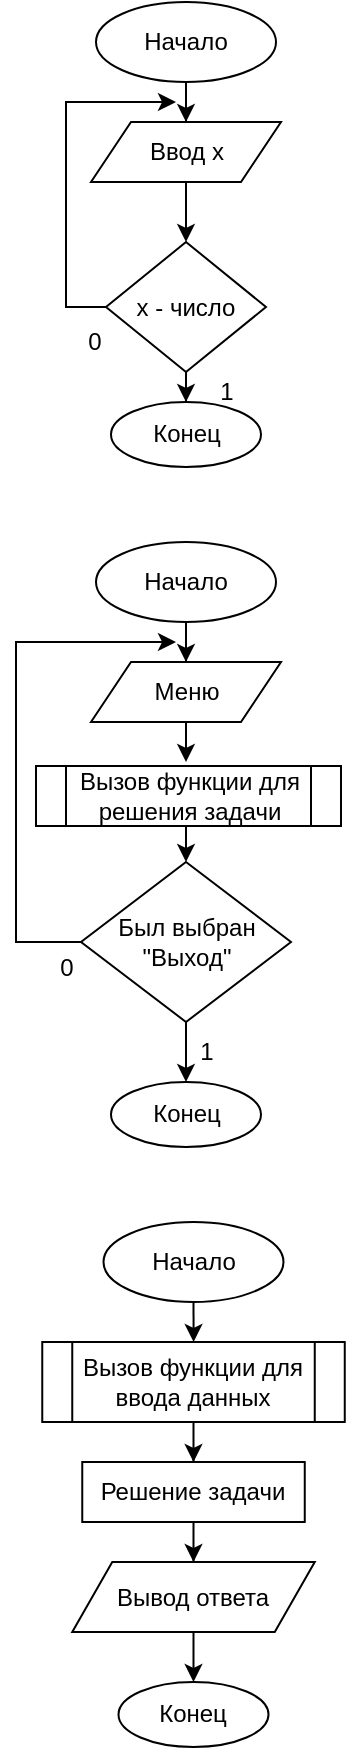 <mxfile version="20.3.0" type="device"><diagram id="C5RBs43oDa-KdzZeNtuy" name="Page-1"><mxGraphModel dx="509" dy="641" grid="1" gridSize="10" guides="1" tooltips="1" connect="1" arrows="1" fold="1" page="1" pageScale="1" pageWidth="827" pageHeight="1169" math="0" shadow="0"><root><mxCell id="WIyWlLk6GJQsqaUBKTNV-0"/><mxCell id="WIyWlLk6GJQsqaUBKTNV-1" parent="WIyWlLk6GJQsqaUBKTNV-0"/><mxCell id="YpSjy9lOkA8tev9Vqocz-2" value="" style="edgeStyle=orthogonalEdgeStyle;rounded=0;orthogonalLoop=1;jettySize=auto;html=1;" edge="1" parent="WIyWlLk6GJQsqaUBKTNV-1" source="YpSjy9lOkA8tev9Vqocz-0" target="YpSjy9lOkA8tev9Vqocz-1"><mxGeometry relative="1" as="geometry"/></mxCell><mxCell id="YpSjy9lOkA8tev9Vqocz-0" value="Начало" style="ellipse;whiteSpace=wrap;html=1;" vertex="1" parent="WIyWlLk6GJQsqaUBKTNV-1"><mxGeometry x="400" y="30" width="90" height="40" as="geometry"/></mxCell><mxCell id="YpSjy9lOkA8tev9Vqocz-4" value="" style="edgeStyle=orthogonalEdgeStyle;rounded=0;orthogonalLoop=1;jettySize=auto;html=1;" edge="1" parent="WIyWlLk6GJQsqaUBKTNV-1" source="YpSjy9lOkA8tev9Vqocz-1" target="YpSjy9lOkA8tev9Vqocz-3"><mxGeometry relative="1" as="geometry"/></mxCell><mxCell id="YpSjy9lOkA8tev9Vqocz-1" value="Ввод x" style="shape=parallelogram;perimeter=parallelogramPerimeter;whiteSpace=wrap;html=1;fixedSize=1;" vertex="1" parent="WIyWlLk6GJQsqaUBKTNV-1"><mxGeometry x="397.5" y="90" width="95" height="30" as="geometry"/></mxCell><mxCell id="YpSjy9lOkA8tev9Vqocz-5" style="edgeStyle=orthogonalEdgeStyle;rounded=0;orthogonalLoop=1;jettySize=auto;html=1;exitX=0;exitY=0.5;exitDx=0;exitDy=0;" edge="1" parent="WIyWlLk6GJQsqaUBKTNV-1" source="YpSjy9lOkA8tev9Vqocz-3"><mxGeometry relative="1" as="geometry"><mxPoint x="440" y="80" as="targetPoint"/><Array as="points"><mxPoint x="385" y="183"/><mxPoint x="385" y="80"/></Array></mxGeometry></mxCell><mxCell id="YpSjy9lOkA8tev9Vqocz-7" value="" style="edgeStyle=orthogonalEdgeStyle;rounded=0;orthogonalLoop=1;jettySize=auto;html=1;" edge="1" parent="WIyWlLk6GJQsqaUBKTNV-1" source="YpSjy9lOkA8tev9Vqocz-3" target="YpSjy9lOkA8tev9Vqocz-6"><mxGeometry relative="1" as="geometry"/></mxCell><mxCell id="YpSjy9lOkA8tev9Vqocz-3" value="x - число" style="rhombus;whiteSpace=wrap;html=1;" vertex="1" parent="WIyWlLk6GJQsqaUBKTNV-1"><mxGeometry x="405" y="150" width="80" height="65" as="geometry"/></mxCell><mxCell id="YpSjy9lOkA8tev9Vqocz-6" value="Конец" style="ellipse;whiteSpace=wrap;html=1;" vertex="1" parent="WIyWlLk6GJQsqaUBKTNV-1"><mxGeometry x="407.5" y="230" width="75" height="32.5" as="geometry"/></mxCell><mxCell id="YpSjy9lOkA8tev9Vqocz-8" value="1" style="text;html=1;resizable=0;autosize=1;align=center;verticalAlign=middle;points=[];fillColor=none;strokeColor=none;rounded=0;" vertex="1" parent="WIyWlLk6GJQsqaUBKTNV-1"><mxGeometry x="450" y="210" width="30" height="30" as="geometry"/></mxCell><mxCell id="YpSjy9lOkA8tev9Vqocz-9" value="0" style="text;html=1;resizable=0;autosize=1;align=center;verticalAlign=middle;points=[];fillColor=none;strokeColor=none;rounded=0;" vertex="1" parent="WIyWlLk6GJQsqaUBKTNV-1"><mxGeometry x="384" y="185" width="30" height="30" as="geometry"/></mxCell><mxCell id="YpSjy9lOkA8tev9Vqocz-10" value="" style="edgeStyle=orthogonalEdgeStyle;rounded=0;orthogonalLoop=1;jettySize=auto;html=1;" edge="1" parent="WIyWlLk6GJQsqaUBKTNV-1" source="YpSjy9lOkA8tev9Vqocz-11" target="YpSjy9lOkA8tev9Vqocz-13"><mxGeometry relative="1" as="geometry"/></mxCell><mxCell id="YpSjy9lOkA8tev9Vqocz-11" value="Начало" style="ellipse;whiteSpace=wrap;html=1;" vertex="1" parent="WIyWlLk6GJQsqaUBKTNV-1"><mxGeometry x="400" y="300" width="90" height="40" as="geometry"/></mxCell><mxCell id="YpSjy9lOkA8tev9Vqocz-23" style="edgeStyle=orthogonalEdgeStyle;rounded=0;orthogonalLoop=1;jettySize=auto;html=1;exitX=0.5;exitY=1;exitDx=0;exitDy=0;" edge="1" parent="WIyWlLk6GJQsqaUBKTNV-1" source="YpSjy9lOkA8tev9Vqocz-13"><mxGeometry relative="1" as="geometry"><mxPoint x="445" y="410" as="targetPoint"/></mxGeometry></mxCell><mxCell id="YpSjy9lOkA8tev9Vqocz-13" value="Меню" style="shape=parallelogram;perimeter=parallelogramPerimeter;whiteSpace=wrap;html=1;fixedSize=1;" vertex="1" parent="WIyWlLk6GJQsqaUBKTNV-1"><mxGeometry x="397.5" y="360" width="95" height="30" as="geometry"/></mxCell><mxCell id="YpSjy9lOkA8tev9Vqocz-14" style="edgeStyle=orthogonalEdgeStyle;rounded=0;orthogonalLoop=1;jettySize=auto;html=1;exitX=0;exitY=0.5;exitDx=0;exitDy=0;" edge="1" parent="WIyWlLk6GJQsqaUBKTNV-1" source="YpSjy9lOkA8tev9Vqocz-16"><mxGeometry relative="1" as="geometry"><mxPoint x="440" y="350" as="targetPoint"/><Array as="points"><mxPoint x="360" y="500"/><mxPoint x="360" y="350"/></Array></mxGeometry></mxCell><mxCell id="YpSjy9lOkA8tev9Vqocz-15" value="" style="edgeStyle=orthogonalEdgeStyle;rounded=0;orthogonalLoop=1;jettySize=auto;html=1;" edge="1" parent="WIyWlLk6GJQsqaUBKTNV-1" source="YpSjy9lOkA8tev9Vqocz-16" target="YpSjy9lOkA8tev9Vqocz-17"><mxGeometry relative="1" as="geometry"/></mxCell><mxCell id="YpSjy9lOkA8tev9Vqocz-16" value="Был выбран &quot;Выход&quot;" style="rhombus;whiteSpace=wrap;html=1;" vertex="1" parent="WIyWlLk6GJQsqaUBKTNV-1"><mxGeometry x="392.5" y="460" width="105" height="80" as="geometry"/></mxCell><mxCell id="YpSjy9lOkA8tev9Vqocz-17" value="Конец" style="ellipse;whiteSpace=wrap;html=1;" vertex="1" parent="WIyWlLk6GJQsqaUBKTNV-1"><mxGeometry x="407.5" y="570" width="75" height="32.5" as="geometry"/></mxCell><mxCell id="YpSjy9lOkA8tev9Vqocz-18" value="1" style="text;html=1;resizable=0;autosize=1;align=center;verticalAlign=middle;points=[];fillColor=none;strokeColor=none;rounded=0;" vertex="1" parent="WIyWlLk6GJQsqaUBKTNV-1"><mxGeometry x="440" y="540" width="30" height="30" as="geometry"/></mxCell><mxCell id="YpSjy9lOkA8tev9Vqocz-19" value="0" style="text;html=1;resizable=0;autosize=1;align=center;verticalAlign=middle;points=[];fillColor=none;strokeColor=none;rounded=0;" vertex="1" parent="WIyWlLk6GJQsqaUBKTNV-1"><mxGeometry x="370" y="498" width="30" height="30" as="geometry"/></mxCell><mxCell id="YpSjy9lOkA8tev9Vqocz-24" style="edgeStyle=orthogonalEdgeStyle;rounded=0;orthogonalLoop=1;jettySize=auto;html=1;exitX=0.5;exitY=1;exitDx=0;exitDy=0;entryX=0.5;entryY=0;entryDx=0;entryDy=0;" edge="1" parent="WIyWlLk6GJQsqaUBKTNV-1" source="YpSjy9lOkA8tev9Vqocz-22" target="YpSjy9lOkA8tev9Vqocz-16"><mxGeometry relative="1" as="geometry"/></mxCell><mxCell id="YpSjy9lOkA8tev9Vqocz-22" value="Вызов функции для решения задачи" style="shape=process;whiteSpace=wrap;html=1;backgroundOutline=1;" vertex="1" parent="WIyWlLk6GJQsqaUBKTNV-1"><mxGeometry x="370" y="412" width="152.5" height="30" as="geometry"/></mxCell><mxCell id="YpSjy9lOkA8tev9Vqocz-38" value="" style="edgeStyle=orthogonalEdgeStyle;rounded=0;orthogonalLoop=1;jettySize=auto;html=1;" edge="1" parent="WIyWlLk6GJQsqaUBKTNV-1" source="YpSjy9lOkA8tev9Vqocz-26" target="YpSjy9lOkA8tev9Vqocz-37"><mxGeometry relative="1" as="geometry"/></mxCell><mxCell id="YpSjy9lOkA8tev9Vqocz-26" value="Начало" style="ellipse;whiteSpace=wrap;html=1;" vertex="1" parent="WIyWlLk6GJQsqaUBKTNV-1"><mxGeometry x="403.75" y="640" width="90" height="40" as="geometry"/></mxCell><mxCell id="YpSjy9lOkA8tev9Vqocz-32" value="Конец" style="ellipse;whiteSpace=wrap;html=1;" vertex="1" parent="WIyWlLk6GJQsqaUBKTNV-1"><mxGeometry x="411.25" y="870" width="75" height="32.5" as="geometry"/></mxCell><mxCell id="YpSjy9lOkA8tev9Vqocz-40" value="" style="edgeStyle=orthogonalEdgeStyle;rounded=0;orthogonalLoop=1;jettySize=auto;html=1;" edge="1" parent="WIyWlLk6GJQsqaUBKTNV-1" source="YpSjy9lOkA8tev9Vqocz-37" target="YpSjy9lOkA8tev9Vqocz-39"><mxGeometry relative="1" as="geometry"/></mxCell><mxCell id="YpSjy9lOkA8tev9Vqocz-37" value="Вызов функции для ввода данных" style="shape=process;whiteSpace=wrap;html=1;backgroundOutline=1;" vertex="1" parent="WIyWlLk6GJQsqaUBKTNV-1"><mxGeometry x="373.13" y="700" width="151.25" height="40" as="geometry"/></mxCell><mxCell id="YpSjy9lOkA8tev9Vqocz-42" value="" style="edgeStyle=orthogonalEdgeStyle;rounded=0;orthogonalLoop=1;jettySize=auto;html=1;" edge="1" parent="WIyWlLk6GJQsqaUBKTNV-1" source="YpSjy9lOkA8tev9Vqocz-39" target="YpSjy9lOkA8tev9Vqocz-41"><mxGeometry relative="1" as="geometry"/></mxCell><mxCell id="YpSjy9lOkA8tev9Vqocz-39" value="Решение задачи" style="whiteSpace=wrap;html=1;" vertex="1" parent="WIyWlLk6GJQsqaUBKTNV-1"><mxGeometry x="393.13" y="760" width="111.25" height="30" as="geometry"/></mxCell><mxCell id="YpSjy9lOkA8tev9Vqocz-43" style="edgeStyle=orthogonalEdgeStyle;rounded=0;orthogonalLoop=1;jettySize=auto;html=1;entryX=0.5;entryY=0;entryDx=0;entryDy=0;" edge="1" parent="WIyWlLk6GJQsqaUBKTNV-1" source="YpSjy9lOkA8tev9Vqocz-41" target="YpSjy9lOkA8tev9Vqocz-32"><mxGeometry relative="1" as="geometry"/></mxCell><mxCell id="YpSjy9lOkA8tev9Vqocz-41" value="Вывод ответа" style="shape=parallelogram;perimeter=parallelogramPerimeter;whiteSpace=wrap;html=1;fixedSize=1;" vertex="1" parent="WIyWlLk6GJQsqaUBKTNV-1"><mxGeometry x="388.13" y="810" width="121.25" height="35" as="geometry"/></mxCell></root></mxGraphModel></diagram></mxfile>